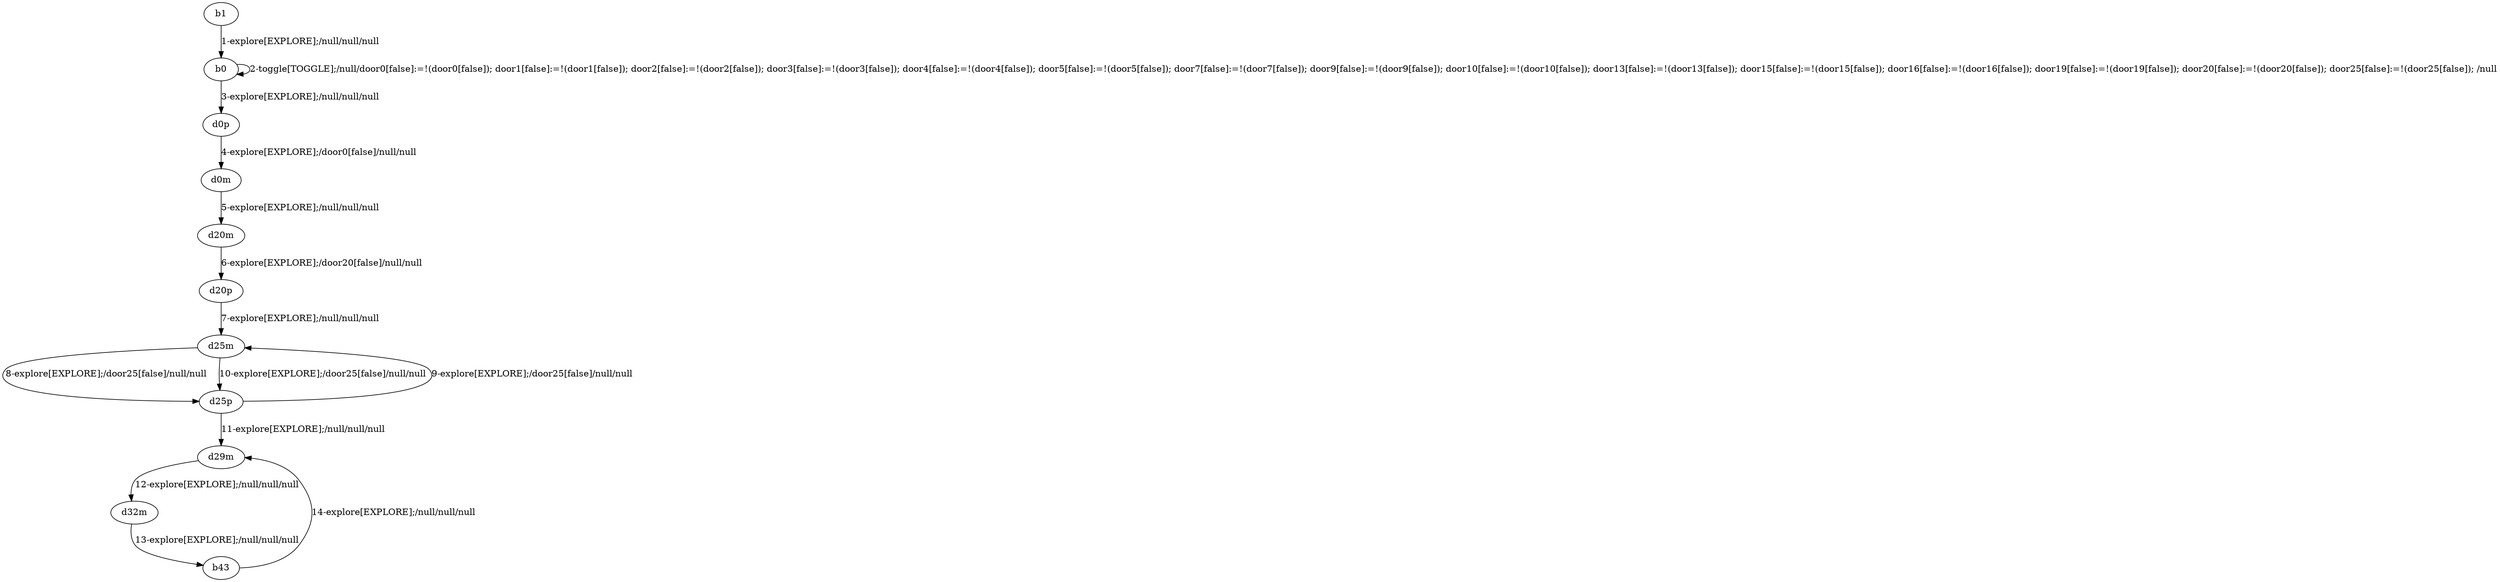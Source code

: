 # Total number of goals covered by this test: 3
# d32m --> b43
# d25p --> d25m
# b43 --> d29m

digraph g {
"b1" -> "b0" [label = "1-explore[EXPLORE];/null/null/null"];
"b0" -> "b0" [label = "2-toggle[TOGGLE];/null/door0[false]:=!(door0[false]); door1[false]:=!(door1[false]); door2[false]:=!(door2[false]); door3[false]:=!(door3[false]); door4[false]:=!(door4[false]); door5[false]:=!(door5[false]); door7[false]:=!(door7[false]); door9[false]:=!(door9[false]); door10[false]:=!(door10[false]); door13[false]:=!(door13[false]); door15[false]:=!(door15[false]); door16[false]:=!(door16[false]); door19[false]:=!(door19[false]); door20[false]:=!(door20[false]); door25[false]:=!(door25[false]); /null"];
"b0" -> "d0p" [label = "3-explore[EXPLORE];/null/null/null"];
"d0p" -> "d0m" [label = "4-explore[EXPLORE];/door0[false]/null/null"];
"d0m" -> "d20m" [label = "5-explore[EXPLORE];/null/null/null"];
"d20m" -> "d20p" [label = "6-explore[EXPLORE];/door20[false]/null/null"];
"d20p" -> "d25m" [label = "7-explore[EXPLORE];/null/null/null"];
"d25m" -> "d25p" [label = "8-explore[EXPLORE];/door25[false]/null/null"];
"d25p" -> "d25m" [label = "9-explore[EXPLORE];/door25[false]/null/null"];
"d25m" -> "d25p" [label = "10-explore[EXPLORE];/door25[false]/null/null"];
"d25p" -> "d29m" [label = "11-explore[EXPLORE];/null/null/null"];
"d29m" -> "d32m" [label = "12-explore[EXPLORE];/null/null/null"];
"d32m" -> "b43" [label = "13-explore[EXPLORE];/null/null/null"];
"b43" -> "d29m" [label = "14-explore[EXPLORE];/null/null/null"];
}